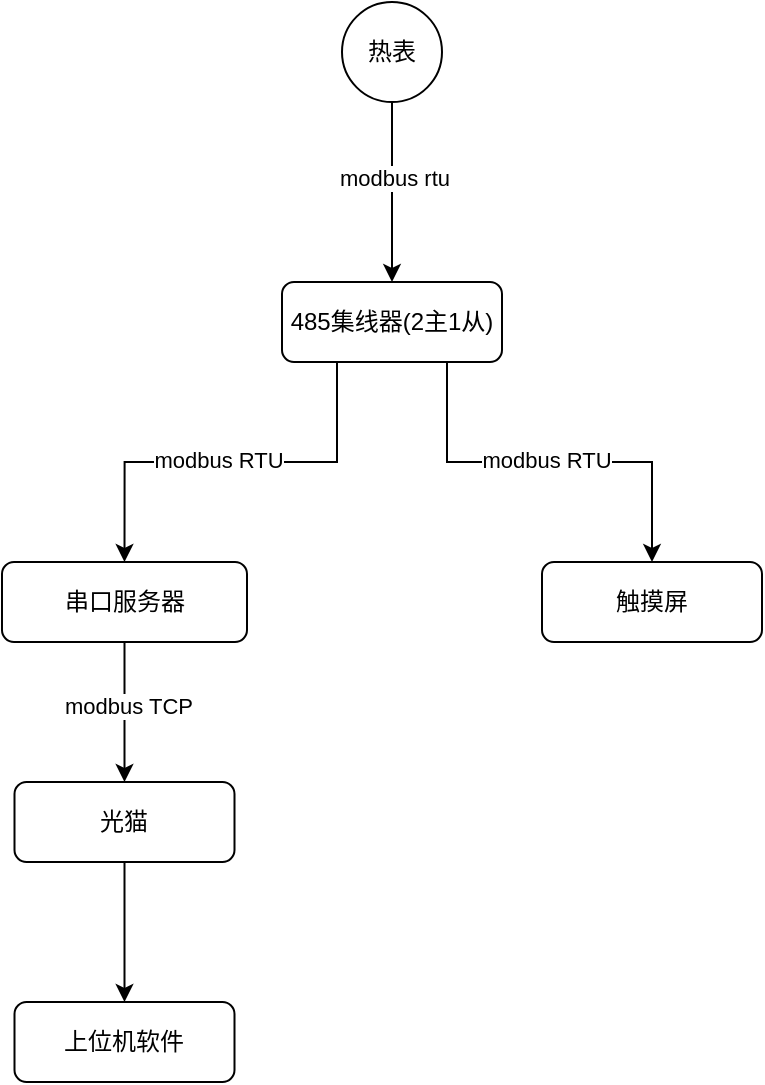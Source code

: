 <mxfile version="26.0.2">
  <diagram name="第 1 页" id="UXNwemoa6bD-jJilbAEa">
    <mxGraphModel dx="1562" dy="2107" grid="1" gridSize="10" guides="1" tooltips="1" connect="1" arrows="1" fold="1" page="1" pageScale="1" pageWidth="827" pageHeight="1169" math="0" shadow="0">
      <root>
        <mxCell id="0" />
        <mxCell id="1" parent="0" />
        <mxCell id="G3_xKyKHoGGo0sw8AMeO-4" style="edgeStyle=orthogonalEdgeStyle;rounded=0;orthogonalLoop=1;jettySize=auto;html=1;exitX=0.5;exitY=1;exitDx=0;exitDy=0;entryX=0.5;entryY=0;entryDx=0;entryDy=0;" edge="1" parent="1" source="0xX-rMRD4ER32TFLuuvr-1" target="G3_xKyKHoGGo0sw8AMeO-3">
          <mxGeometry relative="1" as="geometry" />
        </mxCell>
        <mxCell id="G3_xKyKHoGGo0sw8AMeO-7" value="modbus rtu" style="edgeLabel;html=1;align=center;verticalAlign=middle;resizable=0;points=[];" vertex="1" connectable="0" parent="G3_xKyKHoGGo0sw8AMeO-4">
          <mxGeometry x="-0.16" y="1" relative="1" as="geometry">
            <mxPoint as="offset" />
          </mxGeometry>
        </mxCell>
        <mxCell id="0xX-rMRD4ER32TFLuuvr-1" value="热表" style="ellipse;whiteSpace=wrap;html=1;aspect=fixed;" parent="1" vertex="1">
          <mxGeometry x="410" y="-750" width="50" height="50" as="geometry" />
        </mxCell>
        <mxCell id="G3_xKyKHoGGo0sw8AMeO-1" style="edgeStyle=orthogonalEdgeStyle;rounded=0;orthogonalLoop=1;jettySize=auto;html=1;exitX=0.5;exitY=1;exitDx=0;exitDy=0;" edge="1" parent="1" source="0xX-rMRD4ER32TFLuuvr-2" target="0xX-rMRD4ER32TFLuuvr-8">
          <mxGeometry relative="1" as="geometry" />
        </mxCell>
        <mxCell id="G3_xKyKHoGGo0sw8AMeO-10" value="modbus TCP" style="edgeLabel;html=1;align=center;verticalAlign=middle;resizable=0;points=[];" vertex="1" connectable="0" parent="G3_xKyKHoGGo0sw8AMeO-1">
          <mxGeometry x="-0.091" y="1" relative="1" as="geometry">
            <mxPoint as="offset" />
          </mxGeometry>
        </mxCell>
        <mxCell id="0xX-rMRD4ER32TFLuuvr-2" value="串口服务器" style="rounded=1;whiteSpace=wrap;html=1;" parent="1" vertex="1">
          <mxGeometry x="240" y="-470" width="122.5" height="40" as="geometry" />
        </mxCell>
        <mxCell id="0xX-rMRD4ER32TFLuuvr-6" value="触摸屏" style="rounded=1;whiteSpace=wrap;html=1;" parent="1" vertex="1">
          <mxGeometry x="510" y="-470" width="110" height="40" as="geometry" />
        </mxCell>
        <mxCell id="G3_xKyKHoGGo0sw8AMeO-13" style="edgeStyle=orthogonalEdgeStyle;rounded=0;orthogonalLoop=1;jettySize=auto;html=1;exitX=0.5;exitY=1;exitDx=0;exitDy=0;entryX=0.5;entryY=0;entryDx=0;entryDy=0;" edge="1" parent="1" source="0xX-rMRD4ER32TFLuuvr-8" target="G3_xKyKHoGGo0sw8AMeO-12">
          <mxGeometry relative="1" as="geometry" />
        </mxCell>
        <mxCell id="0xX-rMRD4ER32TFLuuvr-8" value="光猫" style="rounded=1;whiteSpace=wrap;html=1;" parent="1" vertex="1">
          <mxGeometry x="246.25" y="-360" width="110" height="40" as="geometry" />
        </mxCell>
        <mxCell id="G3_xKyKHoGGo0sw8AMeO-5" style="edgeStyle=orthogonalEdgeStyle;rounded=0;orthogonalLoop=1;jettySize=auto;html=1;exitX=0.25;exitY=1;exitDx=0;exitDy=0;entryX=0.5;entryY=0;entryDx=0;entryDy=0;" edge="1" parent="1" source="G3_xKyKHoGGo0sw8AMeO-3" target="0xX-rMRD4ER32TFLuuvr-2">
          <mxGeometry relative="1" as="geometry" />
        </mxCell>
        <mxCell id="G3_xKyKHoGGo0sw8AMeO-8" value="modbus RTU" style="edgeLabel;html=1;align=center;verticalAlign=middle;resizable=0;points=[];" vertex="1" connectable="0" parent="G3_xKyKHoGGo0sw8AMeO-5">
          <mxGeometry x="0.06" y="-1" relative="1" as="geometry">
            <mxPoint as="offset" />
          </mxGeometry>
        </mxCell>
        <mxCell id="G3_xKyKHoGGo0sw8AMeO-6" style="edgeStyle=orthogonalEdgeStyle;rounded=0;orthogonalLoop=1;jettySize=auto;html=1;exitX=0.75;exitY=1;exitDx=0;exitDy=0;entryX=0.5;entryY=0;entryDx=0;entryDy=0;" edge="1" parent="1" source="G3_xKyKHoGGo0sw8AMeO-3" target="0xX-rMRD4ER32TFLuuvr-6">
          <mxGeometry relative="1" as="geometry" />
        </mxCell>
        <mxCell id="G3_xKyKHoGGo0sw8AMeO-9" value="modbus RTU" style="edgeLabel;html=1;align=center;verticalAlign=middle;resizable=0;points=[];" vertex="1" connectable="0" parent="G3_xKyKHoGGo0sw8AMeO-6">
          <mxGeometry x="-0.023" y="1" relative="1" as="geometry">
            <mxPoint as="offset" />
          </mxGeometry>
        </mxCell>
        <mxCell id="G3_xKyKHoGGo0sw8AMeO-3" value="485集线器(2主1从)" style="rounded=1;whiteSpace=wrap;html=1;" vertex="1" parent="1">
          <mxGeometry x="380" y="-610" width="110" height="40" as="geometry" />
        </mxCell>
        <mxCell id="G3_xKyKHoGGo0sw8AMeO-12" value="上位机软件" style="rounded=1;whiteSpace=wrap;html=1;" vertex="1" parent="1">
          <mxGeometry x="246.25" y="-250" width="110" height="40" as="geometry" />
        </mxCell>
      </root>
    </mxGraphModel>
  </diagram>
</mxfile>
